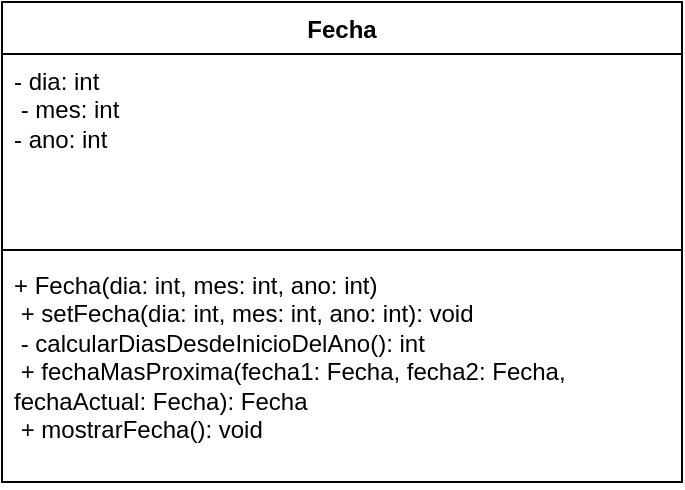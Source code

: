 <mxfile version="24.7.12">
  <diagram name="Página-1" id="n24GXqKEZRX3VQ5X0Y5N">
    <mxGraphModel dx="1073" dy="451" grid="1" gridSize="10" guides="1" tooltips="1" connect="1" arrows="1" fold="1" page="1" pageScale="1" pageWidth="827" pageHeight="1169" math="0" shadow="0">
      <root>
        <mxCell id="0" />
        <mxCell id="1" parent="0" />
        <mxCell id="CTlH0ZdepqqBwRlZAWyv-1" value="Fecha" style="swimlane;fontStyle=1;align=center;verticalAlign=top;childLayout=stackLayout;horizontal=1;startSize=26;horizontalStack=0;resizeParent=1;resizeParentMax=0;resizeLast=0;collapsible=1;marginBottom=0;whiteSpace=wrap;html=1;" vertex="1" parent="1">
          <mxGeometry x="160" y="90" width="340" height="240" as="geometry" />
        </mxCell>
        <mxCell id="CTlH0ZdepqqBwRlZAWyv-2" value="- dia: int&amp;nbsp;&lt;div&gt;&amp;nbsp;- mes: int&amp;nbsp;&lt;div&gt;- ano: int&amp;nbsp;&amp;nbsp;&lt;/div&gt;&lt;/div&gt;" style="text;strokeColor=none;fillColor=none;align=left;verticalAlign=top;spacingLeft=4;spacingRight=4;overflow=hidden;rotatable=0;points=[[0,0.5],[1,0.5]];portConstraint=eastwest;whiteSpace=wrap;html=1;" vertex="1" parent="CTlH0ZdepqqBwRlZAWyv-1">
          <mxGeometry y="26" width="340" height="94" as="geometry" />
        </mxCell>
        <mxCell id="CTlH0ZdepqqBwRlZAWyv-3" value="" style="line;strokeWidth=1;fillColor=none;align=left;verticalAlign=middle;spacingTop=-1;spacingLeft=3;spacingRight=3;rotatable=0;labelPosition=right;points=[];portConstraint=eastwest;strokeColor=inherit;" vertex="1" parent="CTlH0ZdepqqBwRlZAWyv-1">
          <mxGeometry y="120" width="340" height="8" as="geometry" />
        </mxCell>
        <mxCell id="CTlH0ZdepqqBwRlZAWyv-4" value="+ Fecha(dia: int, mes: int, ano: int)&amp;nbsp;&lt;div&gt;&amp;nbsp;+ setFecha(dia: int, mes: int, ano: int): void&amp;nbsp;&lt;/div&gt;&lt;div&gt;&amp;nbsp;- calcularDiasDesdeInicioDelAno(): int&amp;nbsp;&lt;/div&gt;&lt;div&gt;&amp;nbsp;+ fechaMasProxima(fecha1: Fecha, fecha2: Fecha, fechaActual: Fecha): Fecha&lt;/div&gt;&lt;div&gt;&amp;nbsp;+ mostrarFecha(): void&amp;nbsp;&lt;/div&gt;&lt;div&gt;&lt;br&gt;&lt;/div&gt;" style="text;strokeColor=none;fillColor=none;align=left;verticalAlign=top;spacingLeft=4;spacingRight=4;overflow=hidden;rotatable=0;points=[[0,0.5],[1,0.5]];portConstraint=eastwest;whiteSpace=wrap;html=1;" vertex="1" parent="CTlH0ZdepqqBwRlZAWyv-1">
          <mxGeometry y="128" width="340" height="112" as="geometry" />
        </mxCell>
      </root>
    </mxGraphModel>
  </diagram>
</mxfile>

